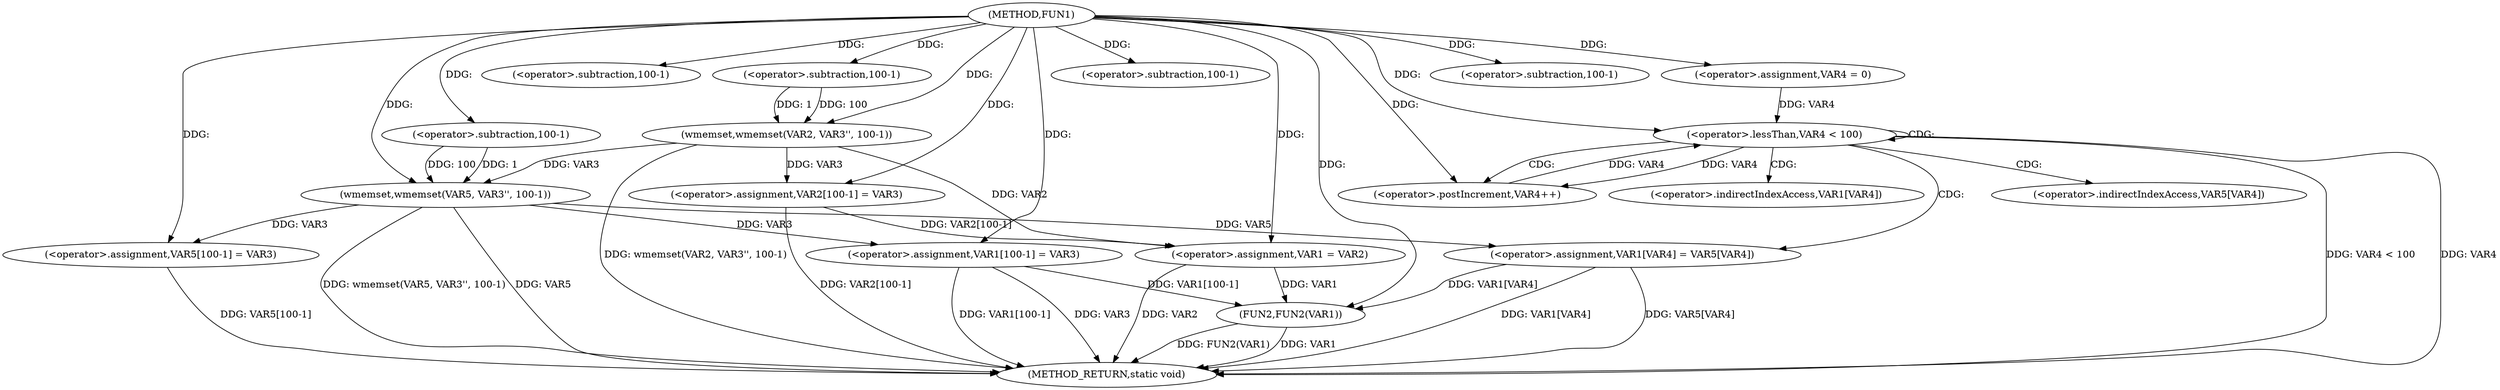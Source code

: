 digraph FUN1 {  
"1000100" [label = "(METHOD,FUN1)" ]
"1000162" [label = "(METHOD_RETURN,static void)" ]
"1000104" [label = "(wmemset,wmemset(VAR2, VAR3'', 100-1))" ]
"1000107" [label = "(<operator>.subtraction,100-1)" ]
"1000110" [label = "(<operator>.assignment,VAR2[100-1] = VAR3)" ]
"1000113" [label = "(<operator>.subtraction,100-1)" ]
"1000117" [label = "(<operator>.assignment,VAR1 = VAR2)" ]
"1000123" [label = "(wmemset,wmemset(VAR5, VAR3'', 100-1))" ]
"1000126" [label = "(<operator>.subtraction,100-1)" ]
"1000129" [label = "(<operator>.assignment,VAR5[100-1] = VAR3)" ]
"1000132" [label = "(<operator>.subtraction,100-1)" ]
"1000137" [label = "(<operator>.assignment,VAR4 = 0)" ]
"1000140" [label = "(<operator>.lessThan,VAR4 < 100)" ]
"1000143" [label = "(<operator>.postIncrement,VAR4++)" ]
"1000146" [label = "(<operator>.assignment,VAR1[VAR4] = VAR5[VAR4])" ]
"1000153" [label = "(<operator>.assignment,VAR1[100-1] = VAR3)" ]
"1000156" [label = "(<operator>.subtraction,100-1)" ]
"1000160" [label = "(FUN2,FUN2(VAR1))" ]
"1000147" [label = "(<operator>.indirectIndexAccess,VAR1[VAR4])" ]
"1000150" [label = "(<operator>.indirectIndexAccess,VAR5[VAR4])" ]
  "1000129" -> "1000162"  [ label = "DDG: VAR5[100-1]"] 
  "1000104" -> "1000162"  [ label = "DDG: wmemset(VAR2, VAR3'', 100-1)"] 
  "1000160" -> "1000162"  [ label = "DDG: FUN2(VAR1)"] 
  "1000140" -> "1000162"  [ label = "DDG: VAR4 < 100"] 
  "1000153" -> "1000162"  [ label = "DDG: VAR1[100-1]"] 
  "1000146" -> "1000162"  [ label = "DDG: VAR5[VAR4]"] 
  "1000117" -> "1000162"  [ label = "DDG: VAR2"] 
  "1000123" -> "1000162"  [ label = "DDG: VAR5"] 
  "1000153" -> "1000162"  [ label = "DDG: VAR3"] 
  "1000123" -> "1000162"  [ label = "DDG: wmemset(VAR5, VAR3'', 100-1)"] 
  "1000140" -> "1000162"  [ label = "DDG: VAR4"] 
  "1000146" -> "1000162"  [ label = "DDG: VAR1[VAR4]"] 
  "1000110" -> "1000162"  [ label = "DDG: VAR2[100-1]"] 
  "1000160" -> "1000162"  [ label = "DDG: VAR1"] 
  "1000100" -> "1000104"  [ label = "DDG: "] 
  "1000107" -> "1000104"  [ label = "DDG: 100"] 
  "1000107" -> "1000104"  [ label = "DDG: 1"] 
  "1000100" -> "1000107"  [ label = "DDG: "] 
  "1000104" -> "1000110"  [ label = "DDG: VAR3"] 
  "1000100" -> "1000110"  [ label = "DDG: "] 
  "1000100" -> "1000113"  [ label = "DDG: "] 
  "1000104" -> "1000117"  [ label = "DDG: VAR2"] 
  "1000110" -> "1000117"  [ label = "DDG: VAR2[100-1]"] 
  "1000100" -> "1000117"  [ label = "DDG: "] 
  "1000100" -> "1000123"  [ label = "DDG: "] 
  "1000104" -> "1000123"  [ label = "DDG: VAR3"] 
  "1000126" -> "1000123"  [ label = "DDG: 100"] 
  "1000126" -> "1000123"  [ label = "DDG: 1"] 
  "1000100" -> "1000126"  [ label = "DDG: "] 
  "1000123" -> "1000129"  [ label = "DDG: VAR3"] 
  "1000100" -> "1000129"  [ label = "DDG: "] 
  "1000100" -> "1000132"  [ label = "DDG: "] 
  "1000100" -> "1000137"  [ label = "DDG: "] 
  "1000143" -> "1000140"  [ label = "DDG: VAR4"] 
  "1000137" -> "1000140"  [ label = "DDG: VAR4"] 
  "1000100" -> "1000140"  [ label = "DDG: "] 
  "1000140" -> "1000143"  [ label = "DDG: VAR4"] 
  "1000100" -> "1000143"  [ label = "DDG: "] 
  "1000123" -> "1000146"  [ label = "DDG: VAR5"] 
  "1000100" -> "1000153"  [ label = "DDG: "] 
  "1000123" -> "1000153"  [ label = "DDG: VAR3"] 
  "1000100" -> "1000156"  [ label = "DDG: "] 
  "1000117" -> "1000160"  [ label = "DDG: VAR1"] 
  "1000153" -> "1000160"  [ label = "DDG: VAR1[100-1]"] 
  "1000146" -> "1000160"  [ label = "DDG: VAR1[VAR4]"] 
  "1000100" -> "1000160"  [ label = "DDG: "] 
  "1000140" -> "1000147"  [ label = "CDG: "] 
  "1000140" -> "1000150"  [ label = "CDG: "] 
  "1000140" -> "1000146"  [ label = "CDG: "] 
  "1000140" -> "1000143"  [ label = "CDG: "] 
  "1000140" -> "1000140"  [ label = "CDG: "] 
}
